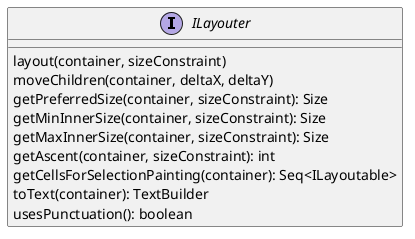 @startuml
interface ILayouter {
layout(container, sizeConstraint)
moveChildren(container, deltaX, deltaY)
getPreferredSize(container, sizeConstraint): Size
getMinInnerSize(container, sizeConstraint): Size
getMaxInnerSize(container, sizeConstraint): Size
getAscent(container, sizeConstraint): int
getCellsForSelectionPainting(container): Seq<ILayoutable>
toText(container): TextBuilder
usesPunctuation(): boolean
}
@enduml